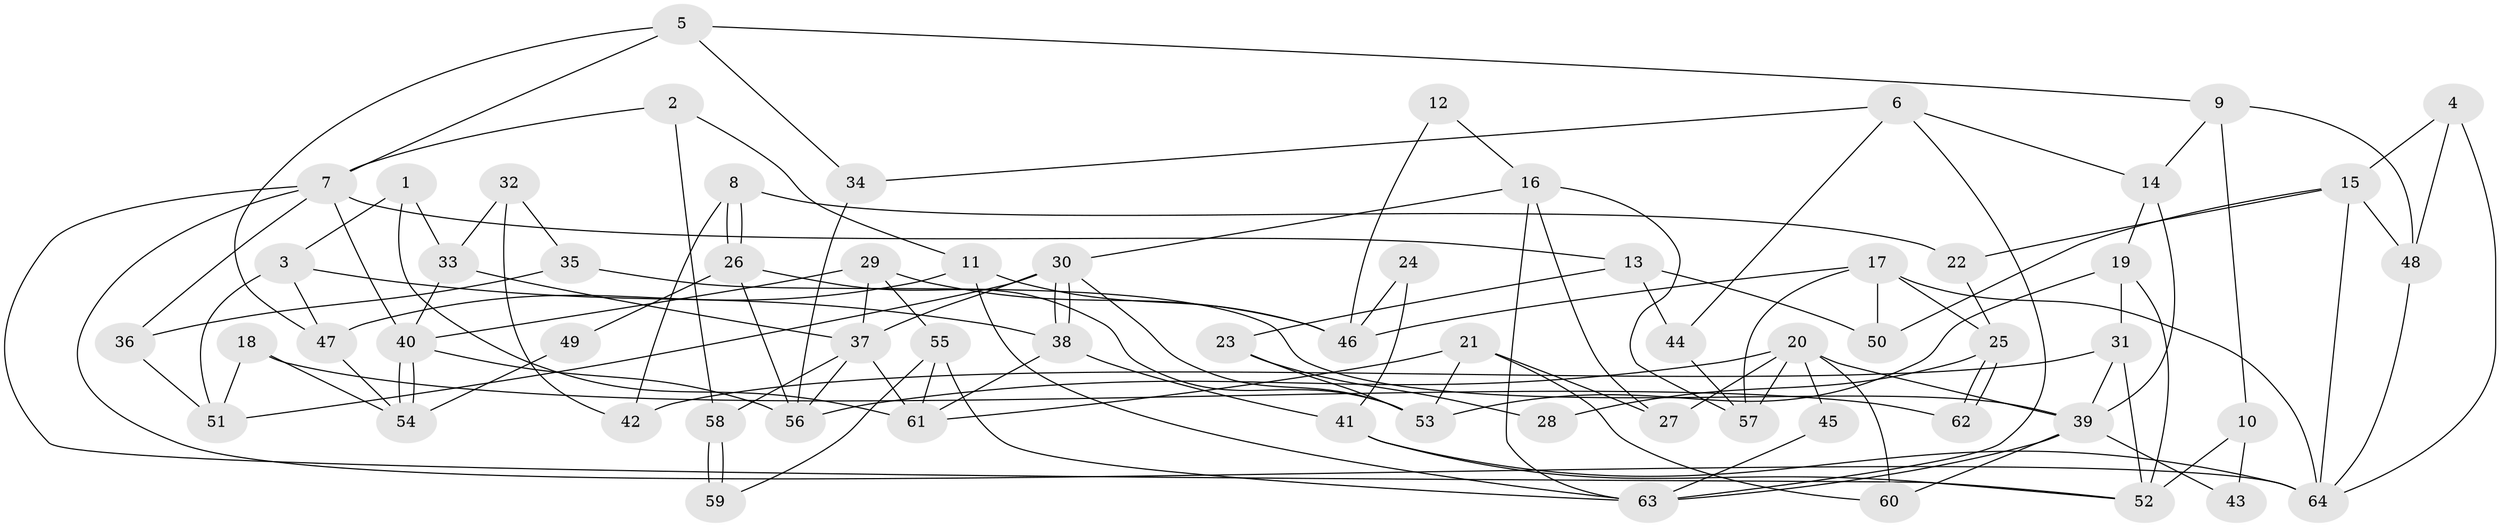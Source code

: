 // Generated by graph-tools (version 1.1) at 2025/14/03/09/25 04:14:51]
// undirected, 64 vertices, 128 edges
graph export_dot {
graph [start="1"]
  node [color=gray90,style=filled];
  1;
  2;
  3;
  4;
  5;
  6;
  7;
  8;
  9;
  10;
  11;
  12;
  13;
  14;
  15;
  16;
  17;
  18;
  19;
  20;
  21;
  22;
  23;
  24;
  25;
  26;
  27;
  28;
  29;
  30;
  31;
  32;
  33;
  34;
  35;
  36;
  37;
  38;
  39;
  40;
  41;
  42;
  43;
  44;
  45;
  46;
  47;
  48;
  49;
  50;
  51;
  52;
  53;
  54;
  55;
  56;
  57;
  58;
  59;
  60;
  61;
  62;
  63;
  64;
  1 -- 61;
  1 -- 33;
  1 -- 3;
  2 -- 11;
  2 -- 58;
  2 -- 7;
  3 -- 51;
  3 -- 38;
  3 -- 47;
  4 -- 48;
  4 -- 15;
  4 -- 64;
  5 -- 47;
  5 -- 7;
  5 -- 9;
  5 -- 34;
  6 -- 44;
  6 -- 14;
  6 -- 34;
  6 -- 63;
  7 -- 52;
  7 -- 13;
  7 -- 36;
  7 -- 40;
  7 -- 64;
  8 -- 22;
  8 -- 26;
  8 -- 26;
  8 -- 42;
  9 -- 14;
  9 -- 10;
  9 -- 48;
  10 -- 52;
  10 -- 43;
  11 -- 63;
  11 -- 46;
  11 -- 47;
  12 -- 16;
  12 -- 46;
  13 -- 50;
  13 -- 23;
  13 -- 44;
  14 -- 39;
  14 -- 19;
  15 -- 64;
  15 -- 48;
  15 -- 22;
  15 -- 50;
  16 -- 63;
  16 -- 30;
  16 -- 27;
  16 -- 57;
  17 -- 64;
  17 -- 57;
  17 -- 25;
  17 -- 46;
  17 -- 50;
  18 -- 54;
  18 -- 51;
  18 -- 62;
  19 -- 53;
  19 -- 52;
  19 -- 31;
  20 -- 27;
  20 -- 56;
  20 -- 39;
  20 -- 45;
  20 -- 57;
  20 -- 60;
  21 -- 53;
  21 -- 60;
  21 -- 27;
  21 -- 61;
  22 -- 25;
  23 -- 53;
  23 -- 28;
  24 -- 41;
  24 -- 46;
  25 -- 62;
  25 -- 62;
  25 -- 28;
  26 -- 56;
  26 -- 49;
  26 -- 53;
  29 -- 40;
  29 -- 37;
  29 -- 46;
  29 -- 55;
  30 -- 38;
  30 -- 38;
  30 -- 37;
  30 -- 51;
  30 -- 53;
  31 -- 39;
  31 -- 42;
  31 -- 52;
  32 -- 33;
  32 -- 42;
  32 -- 35;
  33 -- 37;
  33 -- 40;
  34 -- 56;
  35 -- 39;
  35 -- 36;
  36 -- 51;
  37 -- 56;
  37 -- 61;
  37 -- 58;
  38 -- 41;
  38 -- 61;
  39 -- 63;
  39 -- 43;
  39 -- 60;
  40 -- 54;
  40 -- 54;
  40 -- 56;
  41 -- 64;
  41 -- 52;
  44 -- 57;
  45 -- 63;
  47 -- 54;
  48 -- 64;
  49 -- 54;
  55 -- 61;
  55 -- 59;
  55 -- 63;
  58 -- 59;
  58 -- 59;
}
